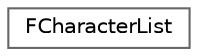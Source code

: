 digraph "Graphical Class Hierarchy"
{
 // INTERACTIVE_SVG=YES
 // LATEX_PDF_SIZE
  bgcolor="transparent";
  edge [fontname=Helvetica,fontsize=10,labelfontname=Helvetica,labelfontsize=10];
  node [fontname=Helvetica,fontsize=10,shape=box,height=0.2,width=0.4];
  rankdir="LR";
  Node0 [id="Node000000",label="FCharacterList",height=0.2,width=0.4,color="grey40", fillcolor="white", style="filled",URL="$dc/dda/classFCharacterList.html",tooltip="Manages a potentially large list of non-shaped characters Uses a directly indexed by TCHAR array unti..."];
}
